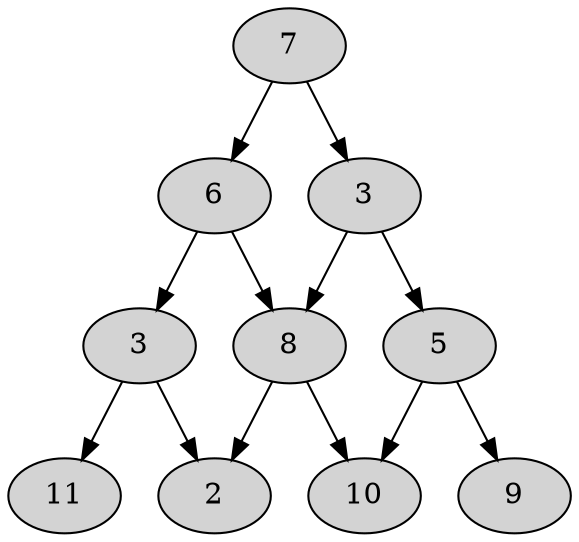 digraph C {
  graph [ bgcolor="transparent" ];
  node [ style=filled ];

  A -> B
  A -> C
  B -> D
  B -> E
  C -> E
  C -> F
  D -> G
  D -> H
  E -> H
  E -> I
  F -> I
  F -> J

  A [label=7]
  B [label=6]
  C [label=3]
  D [label=3]
  E [label=8]
  F [label=5]
  G [label=11]
  H [label=2]
  I [label=10]
  J [label=9]
}

